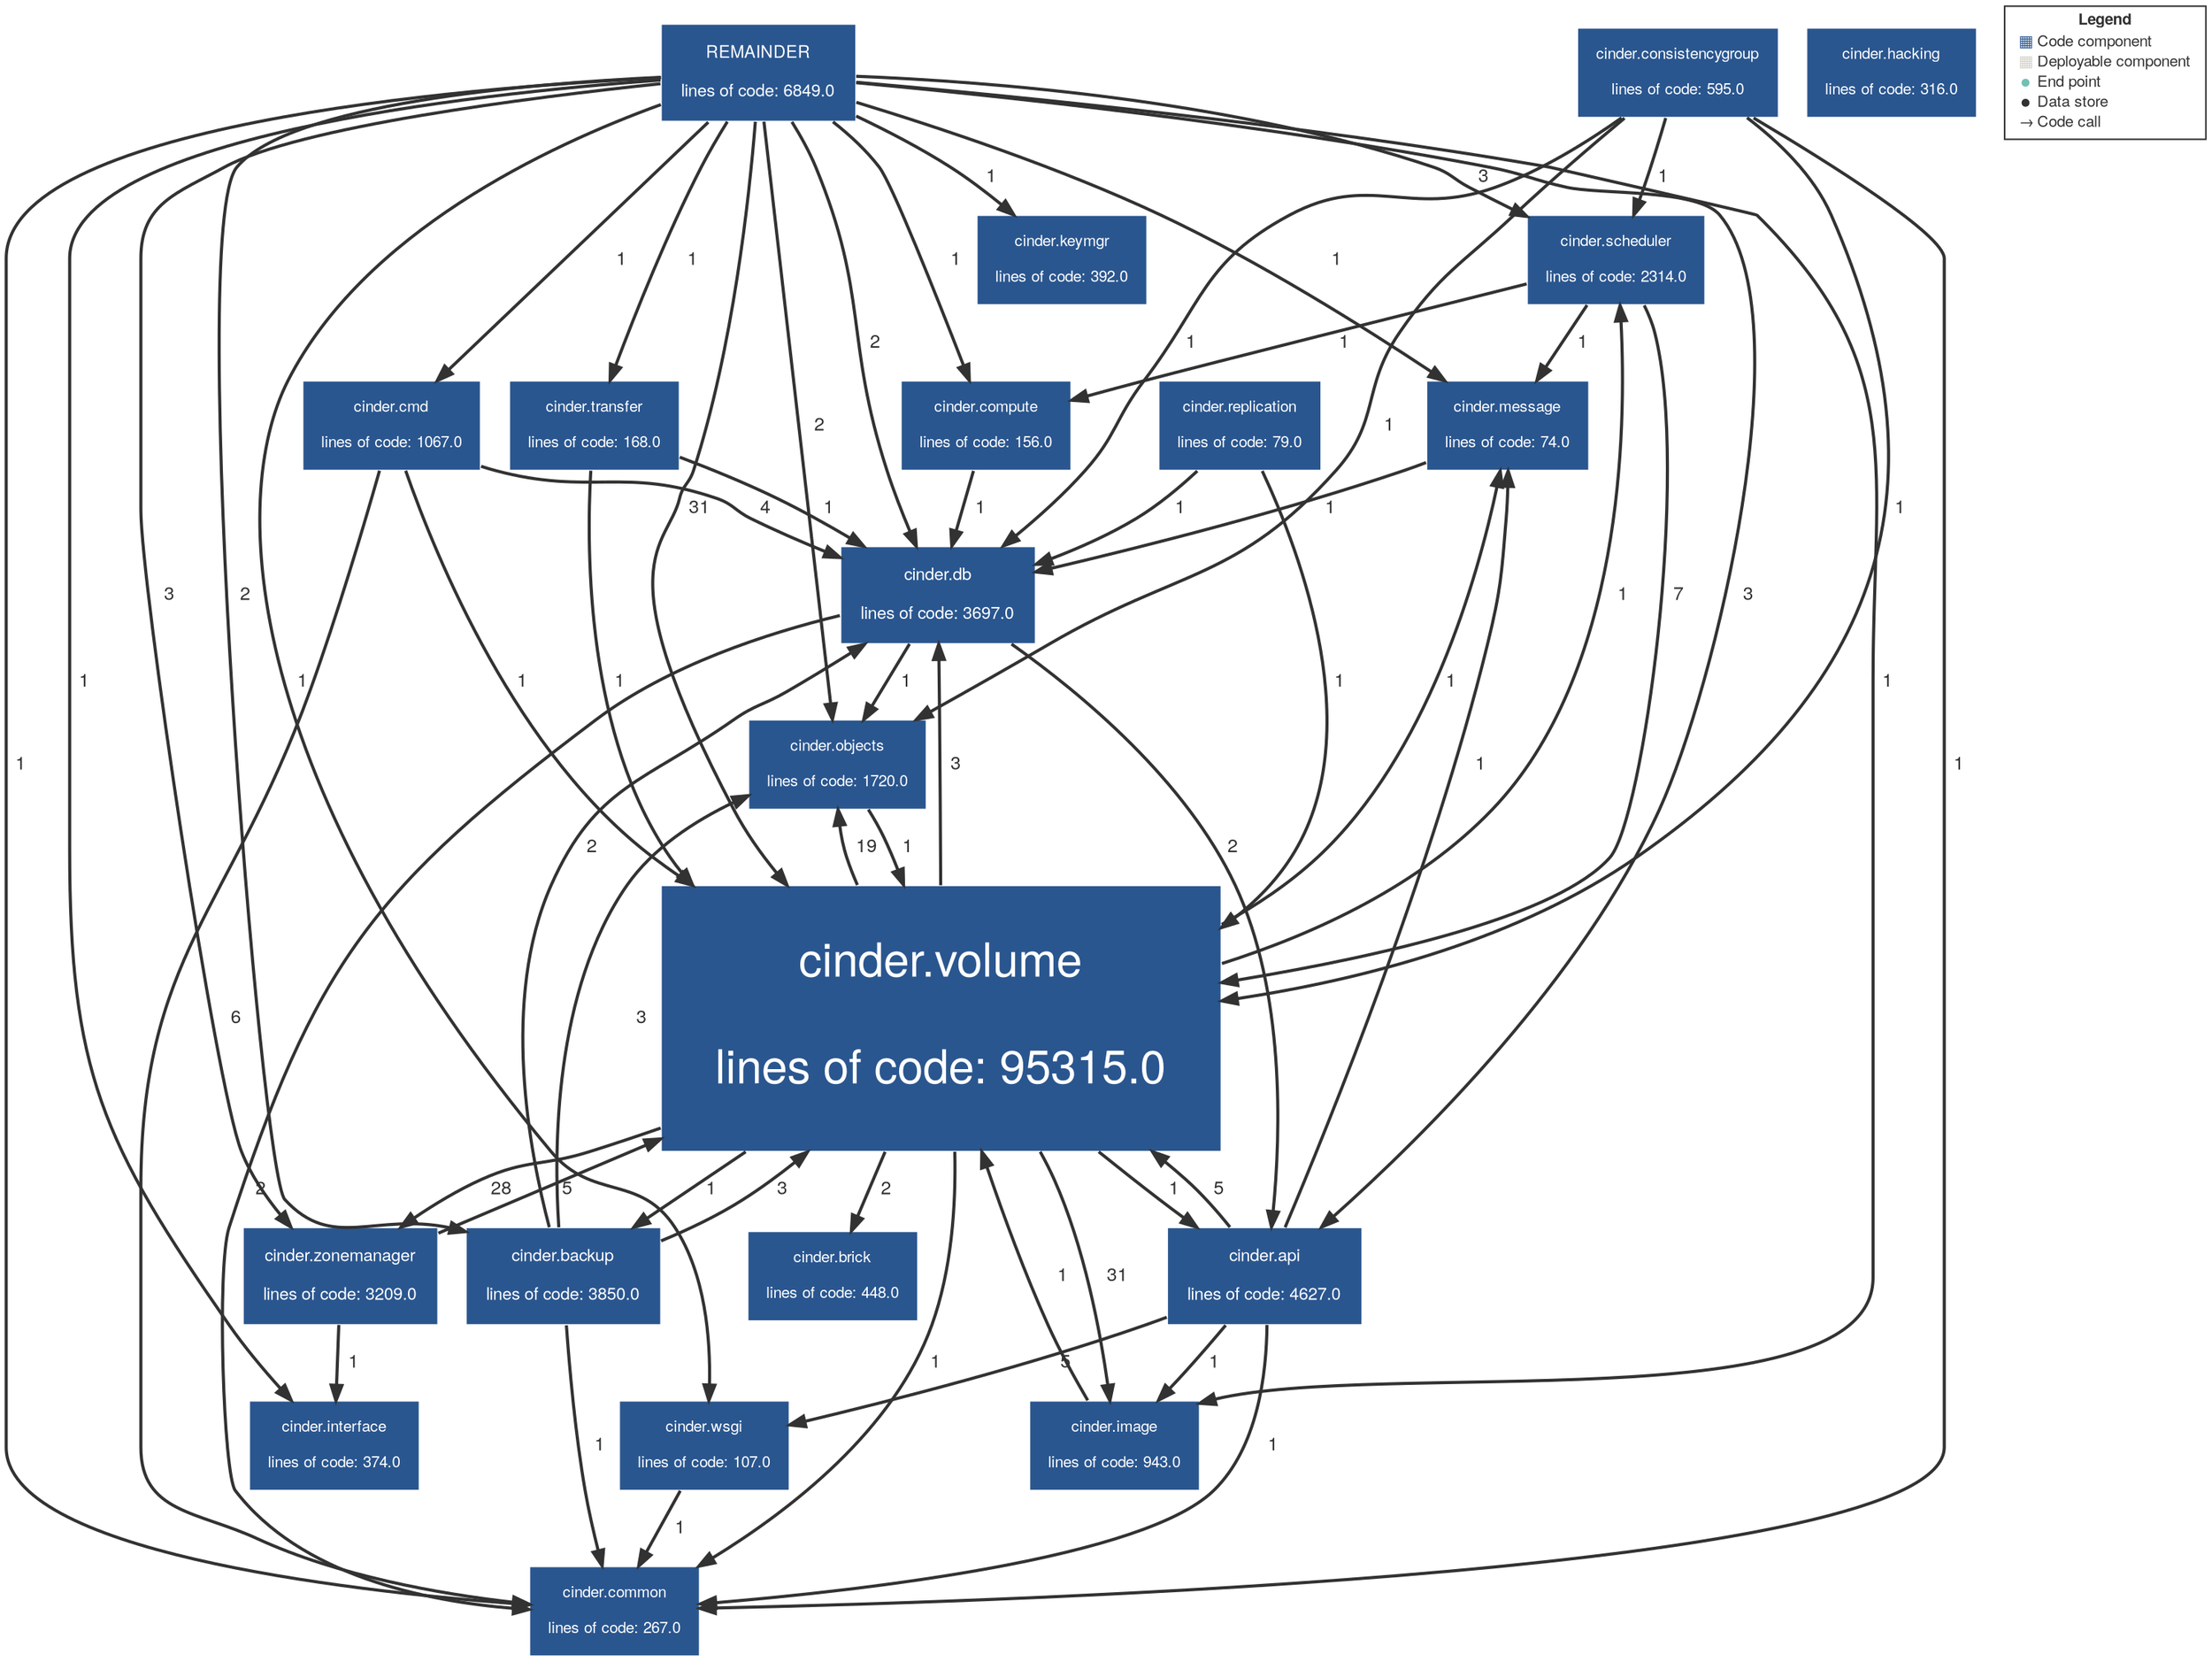 digraph "Graph" {
compound=true
rankdir=TD
"cinder.scheduler" [ shape="box" style="filled" fillcolor="#2A568F" penwidth="1" color="#FFFFFF" fontname="Helvetica Neue" fontcolor="#FFFFFF" fontsize="10" margin="0.16" label="cinder.scheduler

lines of code: 2314.0" ]
"REMAINDER" [ shape="box" style="filled" fillcolor="#2A568F" penwidth="1" color="#FFFFFF" fontname="Helvetica Neue" fontcolor="#FFFFFF" fontsize="11" margin="0.176" label="REMAINDER

lines of code: 6849.0" ]
"cinder.db" [ shape="box" style="filled" fillcolor="#2A568F" penwidth="1" color="#FFFFFF" fontname="Helvetica Neue" fontcolor="#FFFFFF" fontsize="11" margin="0.176" label="cinder.db

lines of code: 3697.0" ]
"cinder.message" [ shape="box" style="filled" fillcolor="#2A568F" penwidth="1" color="#FFFFFF" fontname="Helvetica Neue" fontcolor="#FFFFFF" fontsize="10" margin="0.16" label="cinder.message

lines of code: 74.0" ]
"cinder.cmd" [ shape="box" style="filled" fillcolor="#2A568F" penwidth="1" color="#FFFFFF" fontname="Helvetica Neue" fontcolor="#FFFFFF" fontsize="10" margin="0.16" label="cinder.cmd

lines of code: 1067.0" ]
"cinder.transfer" [ shape="box" style="filled" fillcolor="#2A568F" penwidth="1" color="#FFFFFF" fontname="Helvetica Neue" fontcolor="#FFFFFF" fontsize="10" margin="0.16" label="cinder.transfer

lines of code: 168.0" ]
"cinder.keymgr" [ shape="box" style="filled" fillcolor="#2A568F" penwidth="1" color="#FFFFFF" fontname="Helvetica Neue" fontcolor="#FFFFFF" fontsize="10" margin="0.16" label="cinder.keymgr

lines of code: 392.0" ]
"cinder.wsgi" [ shape="box" style="filled" fillcolor="#2A568F" penwidth="1" color="#FFFFFF" fontname="Helvetica Neue" fontcolor="#FFFFFF" fontsize="10" margin="0.16" label="cinder.wsgi

lines of code: 107.0" ]
"cinder.objects" [ shape="box" style="filled" fillcolor="#2A568F" penwidth="1" color="#FFFFFF" fontname="Helvetica Neue" fontcolor="#FFFFFF" fontsize="10" margin="0.16" label="cinder.objects

lines of code: 1720.0" ]
"cinder.replication" [ shape="box" style="filled" fillcolor="#2A568F" penwidth="1" color="#FFFFFF" fontname="Helvetica Neue" fontcolor="#FFFFFF" fontsize="10" margin="0.16" label="cinder.replication

lines of code: 79.0" ]
"cinder.common" [ shape="box" style="filled" fillcolor="#2A568F" penwidth="1" color="#FFFFFF" fontname="Helvetica Neue" fontcolor="#FFFFFF" fontsize="10" margin="0.16" label="cinder.common

lines of code: 267.0" ]
"cinder.compute" [ shape="box" style="filled" fillcolor="#2A568F" penwidth="1" color="#FFFFFF" fontname="Helvetica Neue" fontcolor="#FFFFFF" fontsize="10" margin="0.16" label="cinder.compute

lines of code: 156.0" ]
"cinder.interface" [ shape="box" style="filled" fillcolor="#2A568F" penwidth="1" color="#FFFFFF" fontname="Helvetica Neue" fontcolor="#FFFFFF" fontsize="10" margin="0.16" label="cinder.interface

lines of code: 374.0" ]
"cinder.zonemanager" [ shape="box" style="filled" fillcolor="#2A568F" penwidth="1" color="#FFFFFF" fontname="Helvetica Neue" fontcolor="#FFFFFF" fontsize="11" margin="0.176" label="cinder.zonemanager

lines of code: 3209.0" ]
"cinder.api" [ shape="box" style="filled" fillcolor="#2A568F" penwidth="1" color="#FFFFFF" fontname="Helvetica Neue" fontcolor="#FFFFFF" fontsize="11" margin="0.176" label="cinder.api

lines of code: 4627.0" ]
"cinder.consistencygroup" [ shape="box" style="filled" fillcolor="#2A568F" penwidth="1" color="#FFFFFF" fontname="Helvetica Neue" fontcolor="#FFFFFF" fontsize="10" margin="0.16" label="cinder.consistencygroup

lines of code: 595.0" ]
"cinder.hacking" [ shape="box" style="filled" fillcolor="#2A568F" penwidth="1" color="#FFFFFF" fontname="Helvetica Neue" fontcolor="#FFFFFF" fontsize="10" margin="0.16" label="cinder.hacking

lines of code: 316.0" ]
"cinder.backup" [ shape="box" style="filled" fillcolor="#2A568F" penwidth="1" color="#FFFFFF" fontname="Helvetica Neue" fontcolor="#FFFFFF" fontsize="11" margin="0.176" label="cinder.backup

lines of code: 3850.0" ]
"cinder.volume" [ shape="box" style="filled" fillcolor="#2A568F" penwidth="1" color="#FFFFFF" fontname="Helvetica Neue" fontcolor="#FFFFFF" fontsize="30" margin="0.48" label="cinder.volume

lines of code: 95315.0" ]
"cinder.image" [ shape="box" style="filled" fillcolor="#2A568F" penwidth="1" color="#FFFFFF" fontname="Helvetica Neue" fontcolor="#FFFFFF" fontsize="10" margin="0.16" label="cinder.image

lines of code: 943.0" ]
"cinder.brick" [ shape="box" style="filled" fillcolor="#2A568F" penwidth="1" color="#FFFFFF" fontname="Helvetica Neue" fontcolor="#FFFFFF" fontsize="10" margin="0.16" label="cinder.brick

lines of code: 448.0" ]
"cinder.scheduler" -> "cinder.message" [ penwidth="2" color="#323232" fontcolor="#323232" fontname="Helvetica Neue" fontsize="12" label="  1" ]
"cinder.scheduler" -> "cinder.compute" [ penwidth="2" color="#323232" fontcolor="#323232" fontname="Helvetica Neue" fontsize="12" label="  1" ]
"cinder.scheduler" -> "cinder.volume" [ penwidth="2" color="#323232" fontcolor="#323232" fontname="Helvetica Neue" fontsize="12" label="  7" ]
"REMAINDER" -> "cinder.scheduler" [ penwidth="2" color="#323232" fontcolor="#323232" fontname="Helvetica Neue" fontsize="12" label="  3" ]
"REMAINDER" -> "cinder.db" [ penwidth="2" color="#323232" fontcolor="#323232" fontname="Helvetica Neue" fontsize="12" label="  2" ]
"REMAINDER" -> "cinder.message" [ penwidth="2" color="#323232" fontcolor="#323232" fontname="Helvetica Neue" fontsize="12" label="  1" ]
"REMAINDER" -> "cinder.cmd" [ penwidth="2" color="#323232" fontcolor="#323232" fontname="Helvetica Neue" fontsize="12" label="  1" ]
"REMAINDER" -> "cinder.transfer" [ penwidth="2" color="#323232" fontcolor="#323232" fontname="Helvetica Neue" fontsize="12" label="  1" ]
"REMAINDER" -> "cinder.keymgr" [ penwidth="2" color="#323232" fontcolor="#323232" fontname="Helvetica Neue" fontsize="12" label="  1" ]
"REMAINDER" -> "cinder.wsgi" [ penwidth="2" color="#323232" fontcolor="#323232" fontname="Helvetica Neue" fontsize="12" label="  1" ]
"REMAINDER" -> "cinder.objects" [ penwidth="2" color="#323232" fontcolor="#323232" fontname="Helvetica Neue" fontsize="12" label="  2" ]
"REMAINDER" -> "cinder.common" [ penwidth="2" color="#323232" fontcolor="#323232" fontname="Helvetica Neue" fontsize="12" label="  1" ]
"REMAINDER" -> "cinder.compute" [ penwidth="2" color="#323232" fontcolor="#323232" fontname="Helvetica Neue" fontsize="12" label="  1" ]
"REMAINDER" -> "cinder.interface" [ penwidth="2" color="#323232" fontcolor="#323232" fontname="Helvetica Neue" fontsize="12" label="  1" ]
"REMAINDER" -> "cinder.zonemanager" [ penwidth="2" color="#323232" fontcolor="#323232" fontname="Helvetica Neue" fontsize="12" label="  3" ]
"REMAINDER" -> "cinder.api" [ penwidth="2" color="#323232" fontcolor="#323232" fontname="Helvetica Neue" fontsize="12" label="  3" ]
"REMAINDER" -> "cinder.backup" [ penwidth="2" color="#323232" fontcolor="#323232" fontname="Helvetica Neue" fontsize="12" label="  2" ]
"REMAINDER" -> "cinder.volume" [ penwidth="2" color="#323232" fontcolor="#323232" fontname="Helvetica Neue" fontsize="12" label="  31" ]
"REMAINDER" -> "cinder.image" [ penwidth="2" color="#323232" fontcolor="#323232" fontname="Helvetica Neue" fontsize="12" label="  1" ]
"cinder.db" -> "cinder.objects" [ penwidth="2" color="#323232" fontcolor="#323232" fontname="Helvetica Neue" fontsize="12" label="  1" ]
"cinder.db" -> "cinder.common" [ penwidth="2" color="#323232" fontcolor="#323232" fontname="Helvetica Neue" fontsize="12" label="  2" ]
"cinder.db" -> "cinder.api" [ penwidth="2" color="#323232" fontcolor="#323232" fontname="Helvetica Neue" fontsize="12" label="  2" ]
"cinder.message" -> "cinder.db" [ penwidth="2" color="#323232" fontcolor="#323232" fontname="Helvetica Neue" fontsize="12" label="  1" ]
"cinder.cmd" -> "cinder.db" [ penwidth="2" color="#323232" fontcolor="#323232" fontname="Helvetica Neue" fontsize="12" label="  4" ]
"cinder.cmd" -> "cinder.common" [ penwidth="2" color="#323232" fontcolor="#323232" fontname="Helvetica Neue" fontsize="12" label="  6" ]
"cinder.cmd" -> "cinder.volume" [ penwidth="2" color="#323232" fontcolor="#323232" fontname="Helvetica Neue" fontsize="12" label="  1" ]
"cinder.transfer" -> "cinder.db" [ penwidth="2" color="#323232" fontcolor="#323232" fontname="Helvetica Neue" fontsize="12" label="  1" ]
"cinder.transfer" -> "cinder.volume" [ penwidth="2" color="#323232" fontcolor="#323232" fontname="Helvetica Neue" fontsize="12" label="  1" ]
"cinder.wsgi" -> "cinder.common" [ penwidth="2" color="#323232" fontcolor="#323232" fontname="Helvetica Neue" fontsize="12" label="  1" ]
"cinder.objects" -> "cinder.volume" [ penwidth="2" color="#323232" fontcolor="#323232" fontname="Helvetica Neue" fontsize="12" label="  1" ]
"cinder.replication" -> "cinder.db" [ penwidth="2" color="#323232" fontcolor="#323232" fontname="Helvetica Neue" fontsize="12" label="  1" ]
"cinder.replication" -> "cinder.volume" [ penwidth="2" color="#323232" fontcolor="#323232" fontname="Helvetica Neue" fontsize="12" label="  1" ]
"cinder.compute" -> "cinder.db" [ penwidth="2" color="#323232" fontcolor="#323232" fontname="Helvetica Neue" fontsize="12" label="  1" ]
"cinder.zonemanager" -> "cinder.interface" [ penwidth="2" color="#323232" fontcolor="#323232" fontname="Helvetica Neue" fontsize="12" label="  1" ]
"cinder.zonemanager" -> "cinder.volume" [ penwidth="2" color="#323232" fontcolor="#323232" fontname="Helvetica Neue" fontsize="12" label="  5" ]
"cinder.api" -> "cinder.message" [ penwidth="2" color="#323232" fontcolor="#323232" fontname="Helvetica Neue" fontsize="12" label="  1" ]
"cinder.api" -> "cinder.wsgi" [ penwidth="2" color="#323232" fontcolor="#323232" fontname="Helvetica Neue" fontsize="12" label="  5" ]
"cinder.api" -> "cinder.common" [ penwidth="2" color="#323232" fontcolor="#323232" fontname="Helvetica Neue" fontsize="12" label="  1" ]
"cinder.api" -> "cinder.volume" [ penwidth="2" color="#323232" fontcolor="#323232" fontname="Helvetica Neue" fontsize="12" label="  5" ]
"cinder.api" -> "cinder.image" [ penwidth="2" color="#323232" fontcolor="#323232" fontname="Helvetica Neue" fontsize="12" label="  1" ]
"cinder.consistencygroup" -> "cinder.scheduler" [ penwidth="2" color="#323232" fontcolor="#323232" fontname="Helvetica Neue" fontsize="12" label="  1" ]
"cinder.consistencygroup" -> "cinder.db" [ penwidth="2" color="#323232" fontcolor="#323232" fontname="Helvetica Neue" fontsize="12" label="  1" ]
"cinder.consistencygroup" -> "cinder.objects" [ penwidth="2" color="#323232" fontcolor="#323232" fontname="Helvetica Neue" fontsize="12" label="  1" ]
"cinder.consistencygroup" -> "cinder.common" [ penwidth="2" color="#323232" fontcolor="#323232" fontname="Helvetica Neue" fontsize="12" label="  1" ]
"cinder.consistencygroup" -> "cinder.volume" [ penwidth="2" color="#323232" fontcolor="#323232" fontname="Helvetica Neue" fontsize="12" label="  1" ]
"cinder.backup" -> "cinder.db" [ penwidth="2" color="#323232" fontcolor="#323232" fontname="Helvetica Neue" fontsize="12" label="  2" ]
"cinder.backup" -> "cinder.objects" [ penwidth="2" color="#323232" fontcolor="#323232" fontname="Helvetica Neue" fontsize="12" label="  3" ]
"cinder.backup" -> "cinder.common" [ penwidth="2" color="#323232" fontcolor="#323232" fontname="Helvetica Neue" fontsize="12" label="  1" ]
"cinder.backup" -> "cinder.volume" [ penwidth="2" color="#323232" fontcolor="#323232" fontname="Helvetica Neue" fontsize="12" label="  3" ]
"cinder.volume" -> "cinder.scheduler" [ penwidth="2" color="#323232" fontcolor="#323232" fontname="Helvetica Neue" fontsize="12" label="  1" ]
"cinder.volume" -> "cinder.db" [ penwidth="2" color="#323232" fontcolor="#323232" fontname="Helvetica Neue" fontsize="12" label="  3" ]
"cinder.volume" -> "cinder.message" [ penwidth="2" color="#323232" fontcolor="#323232" fontname="Helvetica Neue" fontsize="12" label="  1" ]
"cinder.volume" -> "cinder.objects" [ penwidth="2" color="#323232" fontcolor="#323232" fontname="Helvetica Neue" fontsize="12" label="  19" ]
"cinder.volume" -> "cinder.common" [ penwidth="2" color="#323232" fontcolor="#323232" fontname="Helvetica Neue" fontsize="12" label="  1" ]
"cinder.volume" -> "cinder.zonemanager" [ penwidth="2" color="#323232" fontcolor="#323232" fontname="Helvetica Neue" fontsize="12" label="  28" ]
"cinder.volume" -> "cinder.api" [ penwidth="2" color="#323232" fontcolor="#323232" fontname="Helvetica Neue" fontsize="12" label="  1" ]
"cinder.volume" -> "cinder.backup" [ penwidth="2" color="#323232" fontcolor="#323232" fontname="Helvetica Neue" fontsize="12" label="  1" ]
"cinder.volume" -> "cinder.image" [ penwidth="2" color="#323232" fontcolor="#323232" fontname="Helvetica Neue" fontsize="12" label="  31" ]
"cinder.volume" -> "cinder.brick" [ penwidth="2" color="#323232" fontcolor="#323232" fontname="Helvetica Neue" fontsize="12" label="  2" ]
"cinder.image" -> "cinder.volume" [ penwidth="2" color="#323232" fontcolor="#323232" fontname="Helvetica Neue" fontsize="12" label="  1" ]
"LEGEND" [ shape="box" style="filled" fillcolor="#FFFFFF" penwidth="1" color="#323232" fontname="Helvetica Neue" fontcolor="#323232" fontsize="10" label=<<TABLE BORDER="0" CELLPADDING="1" CELLSPACING="0">
<TR><TD COLSPAN="2"><B>Legend</B></TD></TR>
<TR><TD><FONT COLOR="#2A568F">&#9638;</FONT></TD><TD ALIGN="left">Code component</TD></TR>
<TR><TD><FONT COLOR="#D2D1C7">&#9638;</FONT></TD><TD ALIGN="left">Deployable component</TD></TR>
<TR><TD><FONT COLOR="#72C0B4">&#9679;</FONT></TD><TD ALIGN="left">End point</TD></TR>
<TR><TD><FONT COLOR="#323232">&#9679;</FONT></TD><TD ALIGN="left">Data store</TD></TR>
<TR><TD><FONT COLOR="#323232">&rarr;</FONT></TD><TD ALIGN="left">Code call</TD></TR>
</TABLE>
>  ]
}
